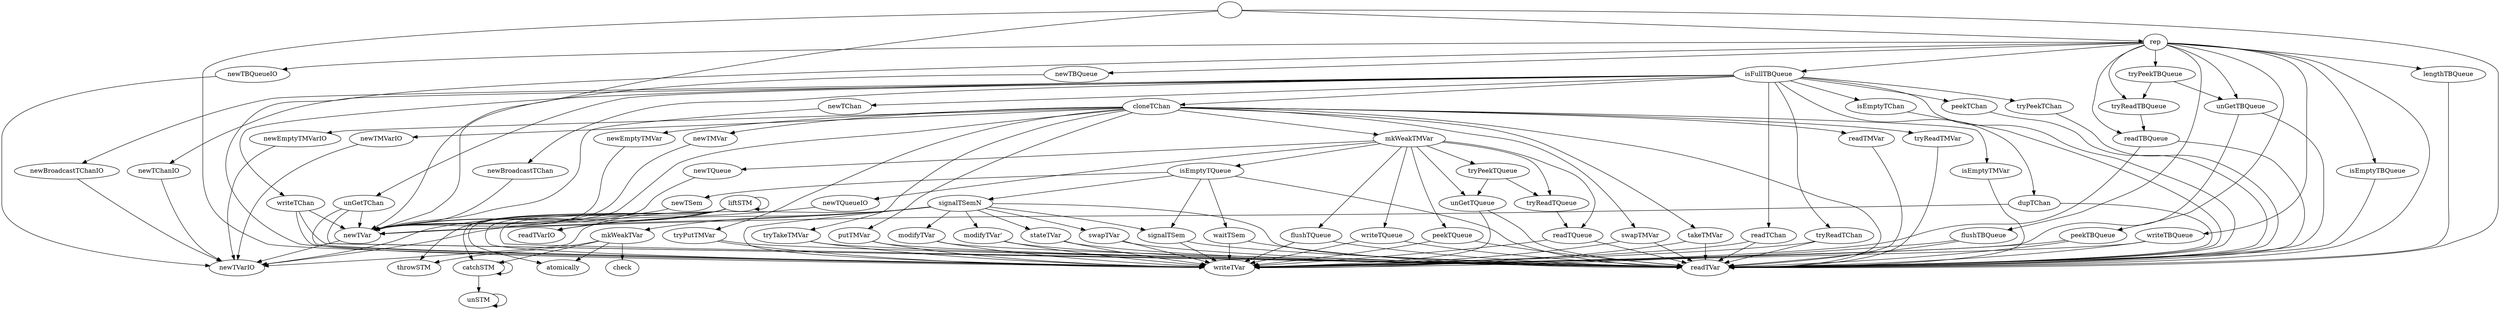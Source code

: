 strict digraph deps {
"atomically" [style=solid];
"catchSTM" [style=solid];
"check" [style=solid];
"cloneTChan" [style=solid];
"dupTChan" [style=solid];
"flushTBQueue" [style=solid];
"flushTQueue" [style=solid];
"isEmptyTBQueue" [style=solid];
"isEmptyTChan" [style=solid];
"isEmptyTMVar" [style=solid];
"isEmptyTQueue" [style=solid];
"isFullTBQueue" [style=solid];
"lengthTBQueue" [style=solid];
"liftSTM" [style=solid];
"mkWeakTMVar" [style=solid];
"mkWeakTVar" [style=solid];
"modifyTVar" [style=solid];
"modifyTVar\'" [style=solid];
"newBroadcastTChan" [style=solid];
"newBroadcastTChanIO" [style=solid];
"newEmptyTMVar" [style=solid];
"newEmptyTMVarIO" [style=solid];
"newTBQueue" [style=solid];
"newTBQueueIO" [style=solid];
"newTChan" [style=solid];
"newTChanIO" [style=solid];
"newTMVar" [style=solid];
"newTMVarIO" [style=solid];
"newTQueue" [style=solid];
"newTQueueIO" [style=solid];
"newTSem" [style=solid];
"newTVar" [style=solid];
"newTVarIO" [style=solid];
"peekTBQueue" [style=solid];
"peekTChan" [style=solid];
"peekTQueue" [style=solid];
"putTMVar" [style=solid];
"readTBQueue" [style=solid];
"readTChan" [style=solid];
"readTMVar" [style=solid];
"readTQueue" [style=solid];
"readTVar" [style=solid];
"readTVarIO" [style=solid];
"rep" [style=solid];
"signalTSem" [style=solid];
"signalTSemN" [style=solid];
"stateTVar" [style=solid];
"swapTMVar" [style=solid];
"swapTVar" [style=solid];
"takeTMVar" [style=solid];
"throwSTM" [style=solid];
"tryPeekTBQueue" [style=solid];
"tryPeekTChan" [style=solid];
"tryPeekTQueue" [style=solid];
"tryPutTMVar" [style=solid];
"tryReadTBQueue" [style=solid];
"tryReadTChan" [style=solid];
"tryReadTMVar" [style=solid];
"tryReadTQueue" [style=solid];
"tryTakeTMVar" [style=solid];
"unGetTBQueue" [style=solid];
"unGetTChan" [style=solid];
"unGetTQueue" [style=solid];
"unSTM" [style=solid];
"waitTSem" [style=solid];
"writeTBQueue" [style=solid];
"writeTChan" [style=solid];
"writeTQueue" [style=solid];
"writeTVar" [style=solid];
"" -> "newTVar";
"" -> "readTVar";
"" -> "rep";
"" -> "writeTVar";
"catchSTM" -> "catchSTM";
"catchSTM" -> "unSTM";
"cloneTChan" -> "isEmptyTMVar";
"cloneTChan" -> "mkWeakTMVar";
"cloneTChan" -> "newEmptyTMVar";
"cloneTChan" -> "newEmptyTMVarIO";
"cloneTChan" -> "newTMVar";
"cloneTChan" -> "newTMVarIO";
"cloneTChan" -> "newTVar";
"cloneTChan" -> "putTMVar";
"cloneTChan" -> "readTMVar";
"cloneTChan" -> "readTVar";
"cloneTChan" -> "swapTMVar";
"cloneTChan" -> "takeTMVar";
"cloneTChan" -> "tryPutTMVar";
"cloneTChan" -> "tryReadTMVar";
"cloneTChan" -> "tryTakeTMVar";
"dupTChan" -> "newTVar";
"dupTChan" -> "readTVar";
"flushTBQueue" -> "readTVar";
"flushTBQueue" -> "writeTVar";
"flushTQueue" -> "readTVar";
"flushTQueue" -> "writeTVar";
"isEmptyTBQueue" -> "readTVar";
"isEmptyTChan" -> "readTVar";
"isEmptyTMVar" -> "readTVar";
"isEmptyTQueue" -> "newTSem";
"isEmptyTQueue" -> "readTVar";
"isEmptyTQueue" -> "signalTSem";
"isEmptyTQueue" -> "signalTSemN";
"isEmptyTQueue" -> "waitTSem";
"isFullTBQueue" -> "cloneTChan";
"isFullTBQueue" -> "dupTChan";
"isFullTBQueue" -> "isEmptyTChan";
"isFullTBQueue" -> "newBroadcastTChan";
"isFullTBQueue" -> "newBroadcastTChanIO";
"isFullTBQueue" -> "newTChan";
"isFullTBQueue" -> "newTChanIO";
"isFullTBQueue" -> "peekTChan";
"isFullTBQueue" -> "readTChan";
"isFullTBQueue" -> "readTVar";
"isFullTBQueue" -> "tryPeekTChan";
"isFullTBQueue" -> "tryReadTChan";
"isFullTBQueue" -> "unGetTChan";
"isFullTBQueue" -> "writeTChan";
"lengthTBQueue" -> "readTVar";
"liftSTM" -> "atomically";
"liftSTM" -> "catchSTM";
"liftSTM" -> "liftSTM";
"liftSTM" -> "newTVar";
"liftSTM" -> "newTVarIO";
"liftSTM" -> "readTVar";
"liftSTM" -> "readTVarIO";
"liftSTM" -> "throwSTM";
"liftSTM" -> "writeTVar";
"mkWeakTMVar" -> "flushTQueue";
"mkWeakTMVar" -> "isEmptyTQueue";
"mkWeakTMVar" -> "newTQueue";
"mkWeakTMVar" -> "newTQueueIO";
"mkWeakTMVar" -> "peekTQueue";
"mkWeakTMVar" -> "readTQueue";
"mkWeakTMVar" -> "tryPeekTQueue";
"mkWeakTMVar" -> "tryReadTQueue";
"mkWeakTMVar" -> "unGetTQueue";
"mkWeakTMVar" -> "writeTQueue";
"mkWeakTVar" -> "atomically";
"mkWeakTVar" -> "catchSTM";
"mkWeakTVar" -> "check";
"mkWeakTVar" -> "throwSTM";
"modifyTVar" -> "readTVar";
"modifyTVar" -> "writeTVar";
"modifyTVar\'" -> "readTVar";
"modifyTVar\'" -> "writeTVar";
"newBroadcastTChan" -> "newTVar";
"newBroadcastTChanIO" -> "newTVarIO";
"newEmptyTMVar" -> "newTVar";
"newEmptyTMVarIO" -> "newTVarIO";
"newTBQueue" -> "newTVar";
"newTBQueueIO" -> "newTVarIO";
"newTChan" -> "newTVar";
"newTChanIO" -> "newTVarIO";
"newTMVar" -> "newTVar";
"newTMVarIO" -> "newTVarIO";
"newTQueue" -> "newTVar";
"newTQueueIO" -> "newTVarIO";
"newTSem" -> "newTVar";
"newTVar" -> "newTVarIO";
"peekTBQueue" -> "readTVar";
"peekTBQueue" -> "writeTVar";
"peekTChan" -> "readTVar";
"peekTQueue" -> "readTVar";
"peekTQueue" -> "writeTVar";
"putTMVar" -> "readTVar";
"putTMVar" -> "writeTVar";
"readTBQueue" -> "readTVar";
"readTBQueue" -> "writeTVar";
"readTChan" -> "readTVar";
"readTChan" -> "writeTVar";
"readTMVar" -> "readTVar";
"readTQueue" -> "readTVar";
"readTQueue" -> "writeTVar";
"rep" -> "flushTBQueue";
"rep" -> "isEmptyTBQueue";
"rep" -> "isFullTBQueue";
"rep" -> "lengthTBQueue";
"rep" -> "newTBQueue";
"rep" -> "newTBQueueIO";
"rep" -> "peekTBQueue";
"rep" -> "readTBQueue";
"rep" -> "readTVar";
"rep" -> "tryPeekTBQueue";
"rep" -> "tryReadTBQueue";
"rep" -> "unGetTBQueue";
"rep" -> "writeTBQueue";
"rep" -> "writeTVar";
"signalTSem" -> "readTVar";
"signalTSem" -> "writeTVar";
"signalTSemN" -> "mkWeakTVar";
"signalTSemN" -> "modifyTVar";
"signalTSemN" -> "modifyTVar\'";
"signalTSemN" -> "newTVar";
"signalTSemN" -> "newTVarIO";
"signalTSemN" -> "readTVar";
"signalTSemN" -> "readTVarIO";
"signalTSemN" -> "signalTSem";
"signalTSemN" -> "stateTVar";
"signalTSemN" -> "swapTVar";
"signalTSemN" -> "writeTVar";
"stateTVar" -> "readTVar";
"stateTVar" -> "writeTVar";
"swapTMVar" -> "readTVar";
"swapTMVar" -> "writeTVar";
"swapTVar" -> "readTVar";
"swapTVar" -> "writeTVar";
"takeTMVar" -> "readTVar";
"takeTMVar" -> "writeTVar";
"tryPeekTBQueue" -> "tryReadTBQueue";
"tryPeekTBQueue" -> "unGetTBQueue";
"tryPeekTChan" -> "readTVar";
"tryPeekTQueue" -> "tryReadTQueue";
"tryPeekTQueue" -> "unGetTQueue";
"tryPutTMVar" -> "readTVar";
"tryPutTMVar" -> "writeTVar";
"tryReadTBQueue" -> "readTBQueue";
"tryReadTChan" -> "readTVar";
"tryReadTChan" -> "writeTVar";
"tryReadTMVar" -> "readTVar";
"tryReadTQueue" -> "readTQueue";
"tryTakeTMVar" -> "readTVar";
"tryTakeTMVar" -> "writeTVar";
"unGetTBQueue" -> "readTVar";
"unGetTBQueue" -> "writeTVar";
"unGetTChan" -> "newTVar";
"unGetTChan" -> "readTVar";
"unGetTChan" -> "writeTVar";
"unGetTQueue" -> "readTVar";
"unGetTQueue" -> "writeTVar";
"unSTM" -> "unSTM";
"waitTSem" -> "readTVar";
"waitTSem" -> "writeTVar";
"writeTBQueue" -> "readTVar";
"writeTBQueue" -> "writeTVar";
"writeTChan" -> "newTVar";
"writeTChan" -> "readTVar";
"writeTChan" -> "writeTVar";
"writeTQueue" -> "readTVar";
"writeTQueue" -> "writeTVar";
}
